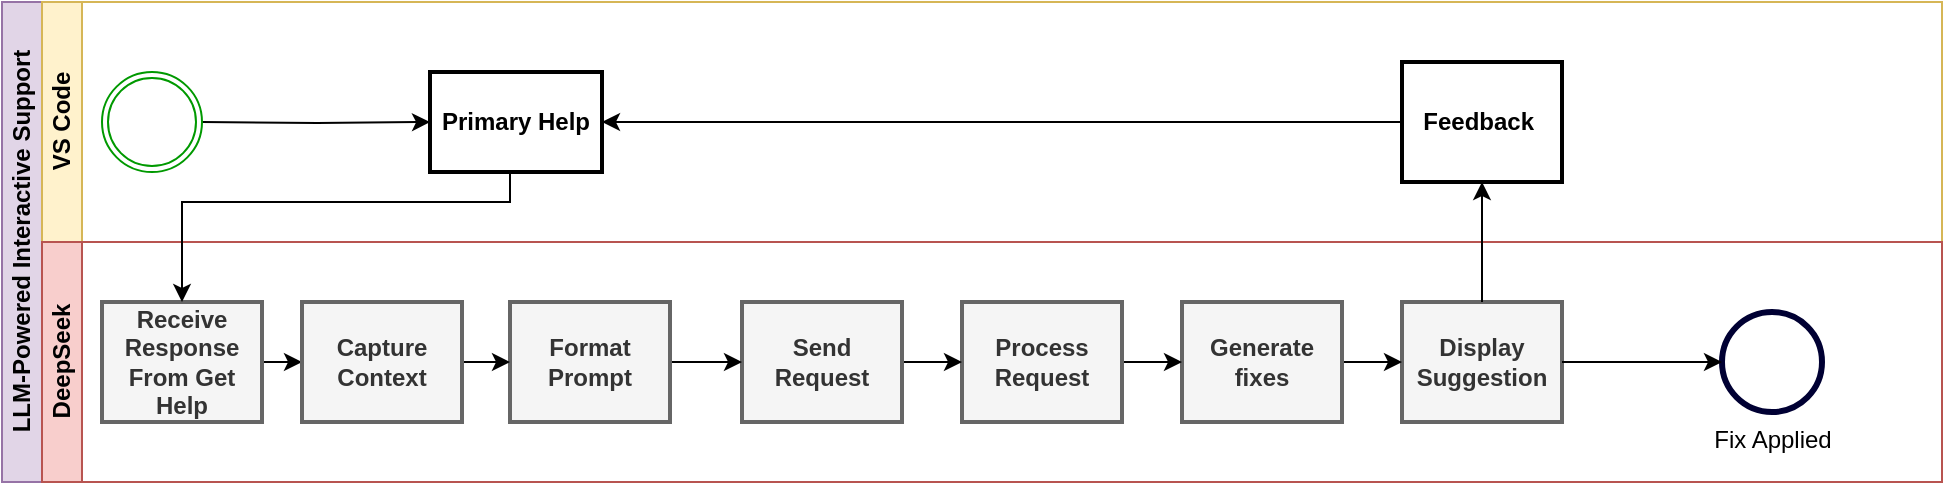 <mxfile version="26.0.16">
  <diagram id="prtHgNgQTEPvFCAcTncT" name="Page-1">
    <mxGraphModel dx="1434" dy="772" grid="1" gridSize="10" guides="1" tooltips="1" connect="1" arrows="1" fold="1" page="1" pageScale="1" pageWidth="827" pageHeight="1169" math="0" shadow="0">
      <root>
        <mxCell id="0" />
        <mxCell id="1" parent="0" />
        <mxCell id="dNxyNK7c78bLwvsdeMH5-19" value="LLM-Powered Interactive Support" style="swimlane;html=1;childLayout=stackLayout;resizeParent=1;resizeParentMax=0;horizontal=0;startSize=20;horizontalStack=0;fillColor=#e1d5e7;strokeColor=#9673a6;" parent="1" vertex="1">
          <mxGeometry x="120" y="120" width="970" height="240" as="geometry" />
        </mxCell>
        <mxCell id="dNxyNK7c78bLwvsdeMH5-21" value="VS Code" style="swimlane;html=1;startSize=20;horizontal=0;fillColor=#fff2cc;strokeColor=#d6b656;" parent="dNxyNK7c78bLwvsdeMH5-19" vertex="1">
          <mxGeometry x="20" width="950" height="120" as="geometry" />
        </mxCell>
        <mxCell id="dNxyNK7c78bLwvsdeMH5-26" value="&lt;div&gt;&lt;b&gt;Primary Help&lt;/b&gt;&lt;/div&gt;" style="rounded=0;whiteSpace=wrap;html=1;fontFamily=Helvetica;fontSize=12;fontColor=#000000;align=center;strokeWidth=2;" parent="dNxyNK7c78bLwvsdeMH5-21" vertex="1">
          <mxGeometry x="194" y="35" width="86" height="50" as="geometry" />
        </mxCell>
        <mxCell id="L241JcPqCCC5lyODWOp4-3" style="edgeStyle=orthogonalEdgeStyle;rounded=0;orthogonalLoop=1;jettySize=auto;html=1;exitX=1;exitY=0.5;exitDx=0;exitDy=0;entryX=0;entryY=0.5;entryDx=0;entryDy=0;" parent="dNxyNK7c78bLwvsdeMH5-21" target="dNxyNK7c78bLwvsdeMH5-26" edge="1">
          <mxGeometry relative="1" as="geometry">
            <mxPoint x="80" y="60" as="sourcePoint" />
          </mxGeometry>
        </mxCell>
        <mxCell id="U7Rz9G83Krhw1gzFX6Xz-40" value="" style="points=[[0.145,0.145,0],[0.5,0,0],[0.855,0.145,0],[1,0.5,0],[0.855,0.855,0],[0.5,1,0],[0.145,0.855,0],[0,0.5,0]];shape=mxgraph.bpmn.event;html=1;verticalLabelPosition=bottom;labelBackgroundColor=#ffffff;verticalAlign=top;align=center;perimeter=ellipsePerimeter;outlineConnect=0;aspect=fixed;outline=throwing;symbol=general;strokeColor=#009900;" parent="dNxyNK7c78bLwvsdeMH5-21" vertex="1">
          <mxGeometry x="30" y="35" width="50" height="50" as="geometry" />
        </mxCell>
        <mxCell id="U7Rz9G83Krhw1gzFX6Xz-46" style="edgeStyle=orthogonalEdgeStyle;rounded=0;orthogonalLoop=1;jettySize=auto;html=1;entryX=1;entryY=0.5;entryDx=0;entryDy=0;" parent="dNxyNK7c78bLwvsdeMH5-21" source="U7Rz9G83Krhw1gzFX6Xz-42" target="dNxyNK7c78bLwvsdeMH5-26" edge="1">
          <mxGeometry relative="1" as="geometry" />
        </mxCell>
        <mxCell id="U7Rz9G83Krhw1gzFX6Xz-42" value="&lt;b&gt;Feedback&amp;nbsp;&lt;/b&gt;" style="rounded=0;whiteSpace=wrap;html=1;fontFamily=Helvetica;fontSize=12;fontColor=#000000;align=center;strokeWidth=2;" parent="dNxyNK7c78bLwvsdeMH5-21" vertex="1">
          <mxGeometry x="680" y="30" width="80" height="60" as="geometry" />
        </mxCell>
        <mxCell id="dNxyNK7c78bLwvsdeMH5-22" value="DeepSeek" style="swimlane;html=1;startSize=20;horizontal=0;fillColor=#f8cecc;strokeColor=#b85450;" parent="dNxyNK7c78bLwvsdeMH5-19" vertex="1">
          <mxGeometry x="20" y="120" width="950" height="120" as="geometry" />
        </mxCell>
        <mxCell id="U7Rz9G83Krhw1gzFX6Xz-27" style="edgeStyle=orthogonalEdgeStyle;rounded=0;orthogonalLoop=1;jettySize=auto;html=1;" parent="dNxyNK7c78bLwvsdeMH5-22" source="dNxyNK7c78bLwvsdeMH5-34" target="U7Rz9G83Krhw1gzFX6Xz-19" edge="1">
          <mxGeometry relative="1" as="geometry" />
        </mxCell>
        <mxCell id="dNxyNK7c78bLwvsdeMH5-34" value="&lt;b&gt;Receive Response From Get Help&lt;/b&gt;" style="rounded=0;whiteSpace=wrap;html=1;fontFamily=Helvetica;fontSize=12;fontColor=#333333;align=center;fillColor=#f5f5f5;strokeColor=#666666;strokeWidth=2;" parent="dNxyNK7c78bLwvsdeMH5-22" vertex="1">
          <mxGeometry x="30" y="30" width="80" height="60" as="geometry" />
        </mxCell>
        <mxCell id="U7Rz9G83Krhw1gzFX6Xz-24" value="&lt;b&gt;Display Suggestion&lt;/b&gt;" style="rounded=0;whiteSpace=wrap;html=1;fontFamily=Helvetica;fontSize=12;fontColor=#333333;align=center;fillColor=#f5f5f5;strokeColor=#666666;strokeWidth=2;" parent="dNxyNK7c78bLwvsdeMH5-22" vertex="1">
          <mxGeometry x="680" y="30" width="80" height="60" as="geometry" />
        </mxCell>
        <mxCell id="U7Rz9G83Krhw1gzFX6Xz-32" value="" style="edgeStyle=orthogonalEdgeStyle;rounded=0;orthogonalLoop=1;jettySize=auto;html=1;" parent="dNxyNK7c78bLwvsdeMH5-22" source="U7Rz9G83Krhw1gzFX6Xz-23" target="U7Rz9G83Krhw1gzFX6Xz-24" edge="1">
          <mxGeometry relative="1" as="geometry" />
        </mxCell>
        <mxCell id="U7Rz9G83Krhw1gzFX6Xz-23" value="&lt;div&gt;&lt;b&gt;Generate fixes&lt;/b&gt;&lt;/div&gt;" style="rounded=0;whiteSpace=wrap;html=1;fontFamily=Helvetica;fontSize=12;fontColor=#333333;align=center;fillColor=#f5f5f5;strokeColor=#666666;strokeWidth=2;" parent="dNxyNK7c78bLwvsdeMH5-22" vertex="1">
          <mxGeometry x="570" y="30" width="80" height="60" as="geometry" />
        </mxCell>
        <mxCell id="U7Rz9G83Krhw1gzFX6Xz-31" value="" style="edgeStyle=orthogonalEdgeStyle;rounded=0;orthogonalLoop=1;jettySize=auto;html=1;" parent="dNxyNK7c78bLwvsdeMH5-22" source="U7Rz9G83Krhw1gzFX6Xz-22" target="U7Rz9G83Krhw1gzFX6Xz-23" edge="1">
          <mxGeometry relative="1" as="geometry" />
        </mxCell>
        <mxCell id="U7Rz9G83Krhw1gzFX6Xz-22" value="&lt;div&gt;&lt;b&gt;Process Request&lt;/b&gt;&lt;/div&gt;" style="rounded=0;whiteSpace=wrap;html=1;fontFamily=Helvetica;fontSize=12;fontColor=#333333;align=center;fillColor=#f5f5f5;strokeColor=#666666;strokeWidth=2;" parent="dNxyNK7c78bLwvsdeMH5-22" vertex="1">
          <mxGeometry x="460" y="30" width="80" height="60" as="geometry" />
        </mxCell>
        <mxCell id="U7Rz9G83Krhw1gzFX6Xz-30" style="edgeStyle=orthogonalEdgeStyle;rounded=0;orthogonalLoop=1;jettySize=auto;html=1;" parent="dNxyNK7c78bLwvsdeMH5-22" source="U7Rz9G83Krhw1gzFX6Xz-21" target="U7Rz9G83Krhw1gzFX6Xz-22" edge="1">
          <mxGeometry relative="1" as="geometry" />
        </mxCell>
        <mxCell id="U7Rz9G83Krhw1gzFX6Xz-21" value="&lt;div&gt;&lt;b&gt;Send Request&lt;/b&gt;&lt;/div&gt;" style="rounded=0;whiteSpace=wrap;html=1;fontFamily=Helvetica;fontSize=12;fontColor=#333333;align=center;fillColor=#f5f5f5;strokeColor=#666666;strokeWidth=2;" parent="dNxyNK7c78bLwvsdeMH5-22" vertex="1">
          <mxGeometry x="350" y="30" width="80" height="60" as="geometry" />
        </mxCell>
        <mxCell id="U7Rz9G83Krhw1gzFX6Xz-29" style="edgeStyle=orthogonalEdgeStyle;rounded=0;orthogonalLoop=1;jettySize=auto;html=1;" parent="dNxyNK7c78bLwvsdeMH5-22" source="U7Rz9G83Krhw1gzFX6Xz-20" target="U7Rz9G83Krhw1gzFX6Xz-21" edge="1">
          <mxGeometry relative="1" as="geometry" />
        </mxCell>
        <mxCell id="U7Rz9G83Krhw1gzFX6Xz-20" value="&lt;div&gt;&lt;b&gt;Format Prompt&lt;/b&gt;&lt;/div&gt;" style="rounded=0;whiteSpace=wrap;html=1;fontFamily=Helvetica;fontSize=12;fontColor=#333333;align=center;fillColor=#f5f5f5;strokeColor=#666666;strokeWidth=2;" parent="dNxyNK7c78bLwvsdeMH5-22" vertex="1">
          <mxGeometry x="234" y="30" width="80" height="60" as="geometry" />
        </mxCell>
        <mxCell id="U7Rz9G83Krhw1gzFX6Xz-28" style="edgeStyle=orthogonalEdgeStyle;rounded=0;orthogonalLoop=1;jettySize=auto;html=1;" parent="dNxyNK7c78bLwvsdeMH5-22" source="U7Rz9G83Krhw1gzFX6Xz-19" target="U7Rz9G83Krhw1gzFX6Xz-20" edge="1">
          <mxGeometry relative="1" as="geometry" />
        </mxCell>
        <mxCell id="U7Rz9G83Krhw1gzFX6Xz-19" value="&lt;div&gt;&lt;b&gt;Capture Context&lt;/b&gt;&lt;/div&gt;" style="rounded=0;whiteSpace=wrap;html=1;fontFamily=Helvetica;fontSize=12;fontColor=#333333;align=center;fillColor=#f5f5f5;strokeColor=#666666;strokeWidth=2;" parent="dNxyNK7c78bLwvsdeMH5-22" vertex="1">
          <mxGeometry x="130" y="30" width="80" height="60" as="geometry" />
        </mxCell>
        <mxCell id="U7Rz9G83Krhw1gzFX6Xz-33" value="Fix Applied" style="points=[[0.145,0.145,0],[0.5,0,0],[0.855,0.145,0],[1,0.5,0],[0.855,0.855,0],[0.5,1,0],[0.145,0.855,0],[0,0.5,0]];shape=mxgraph.bpmn.event;html=1;verticalLabelPosition=bottom;labelBackgroundColor=#ffffff;verticalAlign=top;align=center;perimeter=ellipsePerimeter;outlineConnect=0;aspect=fixed;outline=end;symbol=terminate2;strokeColor=light-dark(#000033,#EDEDED);" parent="dNxyNK7c78bLwvsdeMH5-22" vertex="1">
          <mxGeometry x="840" y="35" width="50" height="50" as="geometry" />
        </mxCell>
        <mxCell id="U7Rz9G83Krhw1gzFX6Xz-38" style="edgeStyle=orthogonalEdgeStyle;rounded=0;orthogonalLoop=1;jettySize=auto;html=1;entryX=0;entryY=0.5;entryDx=0;entryDy=0;entryPerimeter=0;" parent="dNxyNK7c78bLwvsdeMH5-22" source="U7Rz9G83Krhw1gzFX6Xz-24" target="U7Rz9G83Krhw1gzFX6Xz-33" edge="1">
          <mxGeometry relative="1" as="geometry" />
        </mxCell>
        <mxCell id="U7Rz9G83Krhw1gzFX6Xz-37" style="edgeStyle=orthogonalEdgeStyle;rounded=0;orthogonalLoop=1;jettySize=auto;html=1;exitX=0.5;exitY=1;exitDx=0;exitDy=0;entryX=0.5;entryY=0;entryDx=0;entryDy=0;" parent="dNxyNK7c78bLwvsdeMH5-19" source="dNxyNK7c78bLwvsdeMH5-26" target="dNxyNK7c78bLwvsdeMH5-34" edge="1">
          <mxGeometry relative="1" as="geometry">
            <Array as="points">
              <mxPoint x="254" y="100" />
              <mxPoint x="90" y="100" />
            </Array>
          </mxGeometry>
        </mxCell>
        <mxCell id="U7Rz9G83Krhw1gzFX6Xz-44" style="edgeStyle=orthogonalEdgeStyle;rounded=0;orthogonalLoop=1;jettySize=auto;html=1;entryX=0.5;entryY=1;entryDx=0;entryDy=0;" parent="dNxyNK7c78bLwvsdeMH5-19" source="U7Rz9G83Krhw1gzFX6Xz-24" target="U7Rz9G83Krhw1gzFX6Xz-42" edge="1">
          <mxGeometry relative="1" as="geometry" />
        </mxCell>
      </root>
    </mxGraphModel>
  </diagram>
</mxfile>
